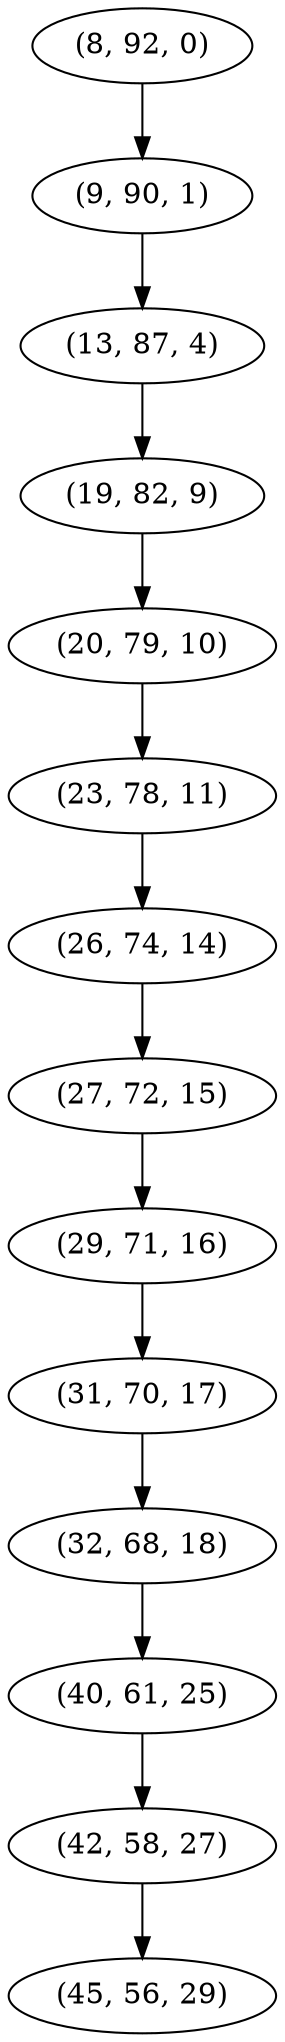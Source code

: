 digraph tree {
    "(8, 92, 0)";
    "(9, 90, 1)";
    "(13, 87, 4)";
    "(19, 82, 9)";
    "(20, 79, 10)";
    "(23, 78, 11)";
    "(26, 74, 14)";
    "(27, 72, 15)";
    "(29, 71, 16)";
    "(31, 70, 17)";
    "(32, 68, 18)";
    "(40, 61, 25)";
    "(42, 58, 27)";
    "(45, 56, 29)";
    "(8, 92, 0)" -> "(9, 90, 1)";
    "(9, 90, 1)" -> "(13, 87, 4)";
    "(13, 87, 4)" -> "(19, 82, 9)";
    "(19, 82, 9)" -> "(20, 79, 10)";
    "(20, 79, 10)" -> "(23, 78, 11)";
    "(23, 78, 11)" -> "(26, 74, 14)";
    "(26, 74, 14)" -> "(27, 72, 15)";
    "(27, 72, 15)" -> "(29, 71, 16)";
    "(29, 71, 16)" -> "(31, 70, 17)";
    "(31, 70, 17)" -> "(32, 68, 18)";
    "(32, 68, 18)" -> "(40, 61, 25)";
    "(40, 61, 25)" -> "(42, 58, 27)";
    "(42, 58, 27)" -> "(45, 56, 29)";
}
